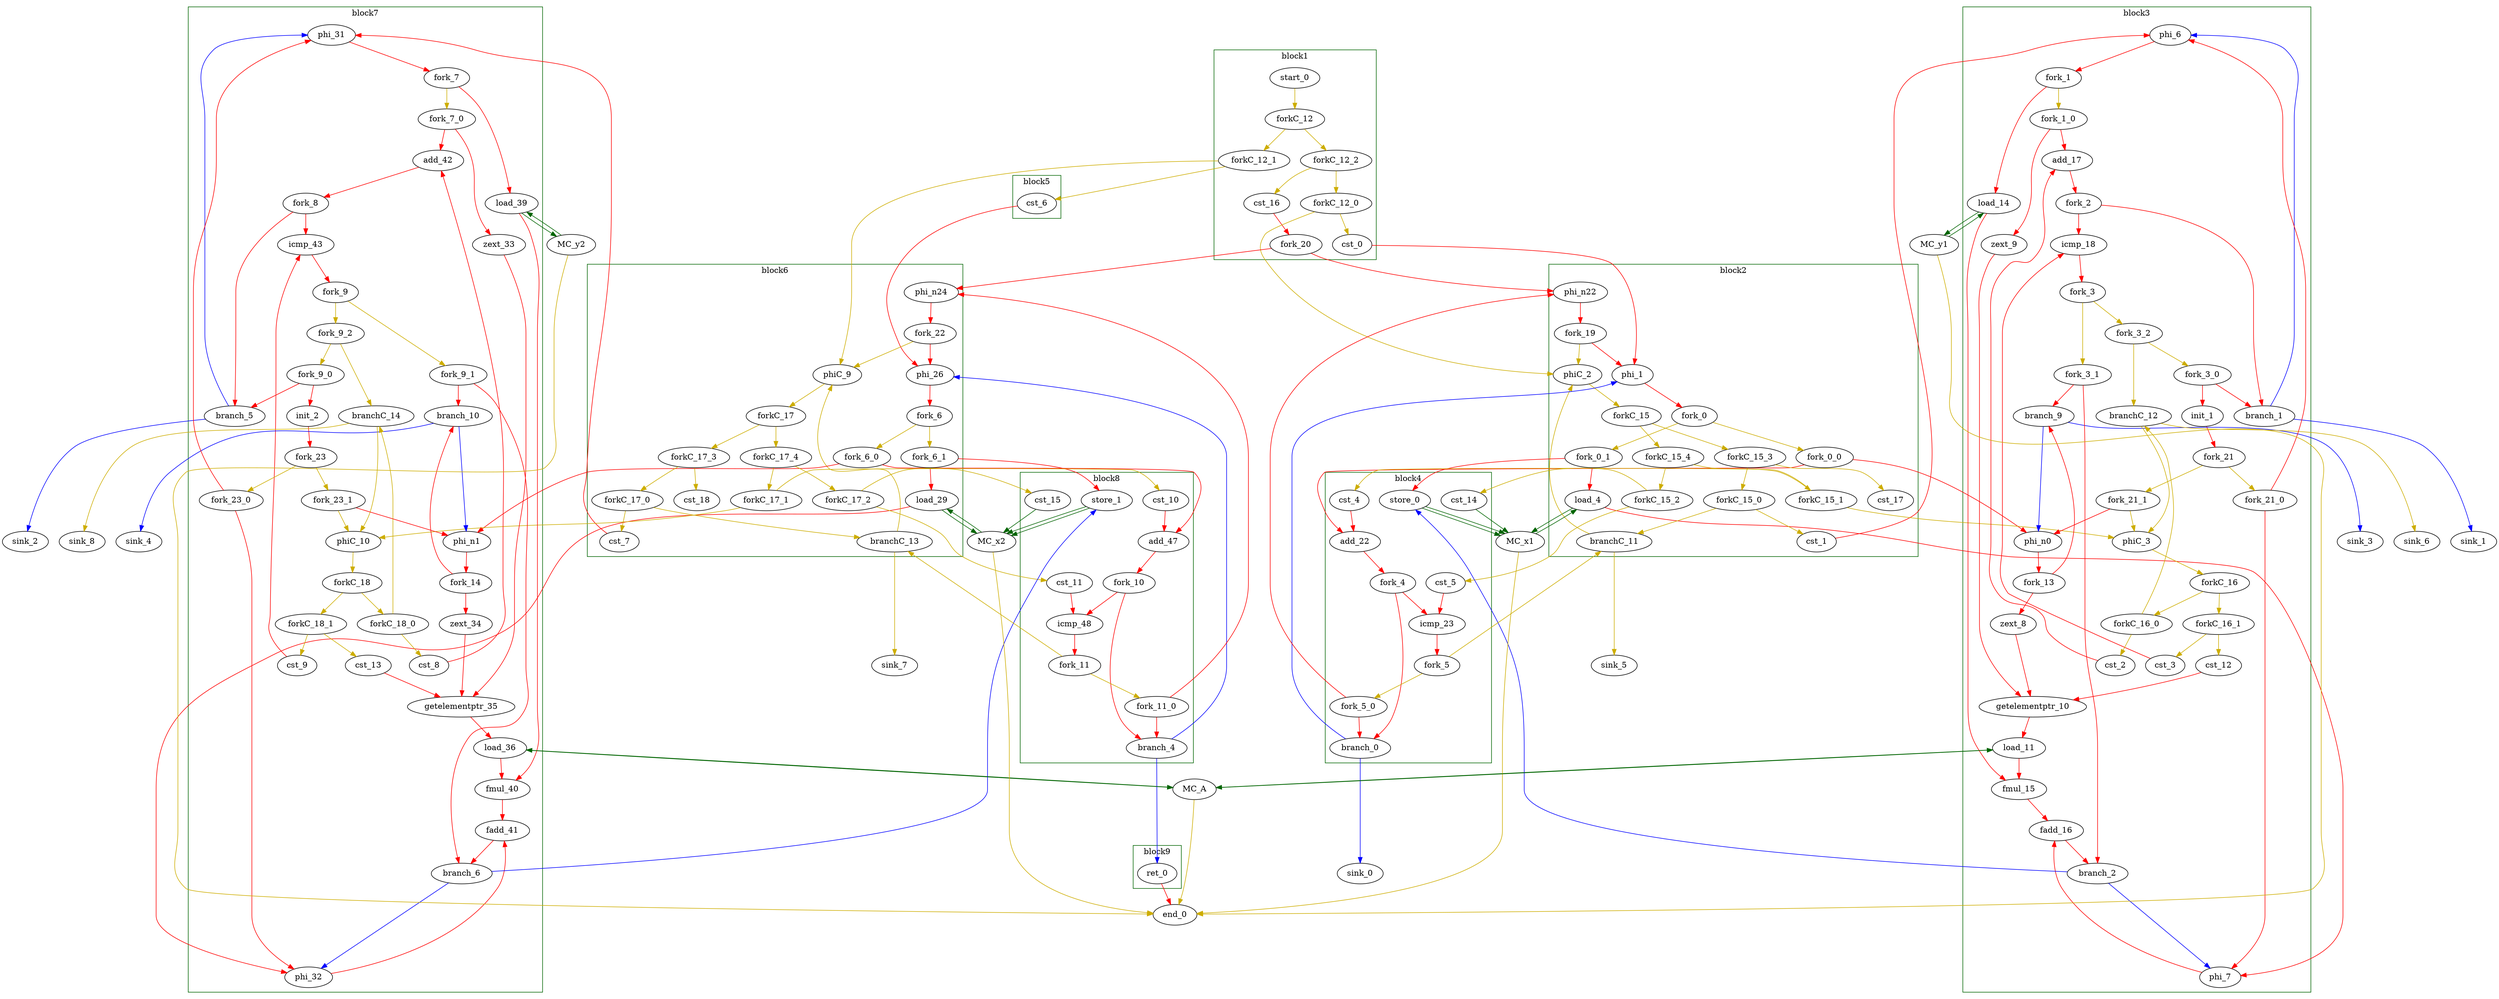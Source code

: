 Digraph G {
	splines=spline;
//DHLS version: 0.1.1" [shape = "none" pos = "20,20!"]

	subgraph cluster_0 {
	color = "darkgreen";
		label = "block1";
		"cst_0" [type = "Constant", bbID= 1, in = "in1:32", out = "out1:32", value = "0x00000000", tagged=false, taggers_num=0, tagger_id=-1];
		"start_0" [type = "Entry", control= "true", bbID= 1, in = "in1:0", out = "out1:0", tagged=false, taggers_num=0, tagger_id=-1];
		"cst_16" [type = "Constant", bbID= 1, in = "in1:32", out = "out1:32", value = "0x00000000", tagged=false, taggers_num=0, tagger_id=-1];
		"forkC_12_0" [type = "fork Bool 2", bbID= 1, in = "in1:0", out = "out1:0 out2:0", tagged = false, taggers_num = 0, tagger_id = -1];
		"forkC_12_1" [type = "fork Bool 2", bbID= 1, in = "in1:0", out = "out1:0 out2:0", tagged = false, taggers_num = 0, tagger_id = -1];
		"forkC_12_2" [type = "fork Bool 2", bbID= 1, in = "in1:0", out = "out1:0 out2:0", tagged = false, taggers_num = 0, tagger_id = -1];
		"forkC_12" [type = "fork Bool 2", bbID= 1, in = "in1:0", out = "out1:0 out2:0", tagged = false, taggers_num = 0, tagger_id = -1];
		"fork_20" [type = "fork Bool 2", bbID= 1, in = "in1:32", out = "out1:32 out2:32 ", tagged=false, taggers_num=0, tagger_id=-1];

	}

	subgraph cluster_1 {
	color = "darkgreen";
		label = "block2";
		"phi_1" [type = "mux T", bbID= 2, in = "in1?:1 in2:32 in3:32 ", out = "out1:32", delay=0.366, tagged=false, taggers_num=0, tagger_id=-1];
		"load_4" [type = "Operator", bbID= 2, op = "mc_load_op",bbID= 2, portId= 0, offset= 0, in = "in1:32 in2:32", out = "out1:32 out2:32 ", delay=0.000, latency=2, II=1, tagged=false, taggers_num=0, tagger_id=-1];
		"cst_1" [type = "Constant", bbID= 2, in = "in1:32", out = "out1:32", value = "0x00000000", tagged=false, taggers_num=0, tagger_id=-1];
		"phiC_2" [type = "mux T", bbID= 2, in = "in1?:1 in2:0 in3:0 ", out = "out1:0", delay=0.166, tagged=false, taggers_num=0, tagger_id=-1];
		"phi_n22" [type = "Merge", bbID= 2, in = "in1:32 in2:32 ", out = "out1:32", delay=0.366, tagged=false, taggers_num=0, tagger_id=-1];
		"branchC_11" [type = "branch T", bbID= 2,  in = "in1:0 in2?:1*i", out = "out1+:0 out2-:0", tagged=false, taggers_num=0, tagger_id=-1];
		"cst_17" [type = "Constant", bbID= 2, in = "in1:32", out = "out1:32", value = "0x00000000", tagged=false, taggers_num=0, tagger_id=-1];
		"fork_0_0" [type = "fork Bool 2", bbID= 2, in = "in1:32", out = "out1:32 out2:32", tagged = false, taggers_num = 0, tagger_id = -1];
		"fork_0_1" [type = "fork Bool 2", bbID= 2, in = "in1:32", out = "out1:32 out2:32", tagged = false, taggers_num = 0, tagger_id = -1];
		"fork_0" [type = "fork Bool 2", bbID= 2, in = "in1:32", out = "out1:32 out2:32", tagged = false, taggers_num = 0, tagger_id = -1];
		"forkC_15_0" [type = "fork Bool 2", bbID= 2, in = "in1:0", out = "out1:0 out2:0", tagged = false, taggers_num = 0, tagger_id = -1];
		"forkC_15_1" [type = "fork Bool 2", bbID= 2, in = "in1:0", out = "out1:0 out2:0", tagged = false, taggers_num = 0, tagger_id = -1];
		"forkC_15_2" [type = "fork Bool 2", bbID= 2, in = "in1:0", out = "out1:0 out2:0", tagged = false, taggers_num = 0, tagger_id = -1];
		"forkC_15_3" [type = "fork Bool 2", bbID= 2, in = "in1:0", out = "out1:0 out2:0", tagged = false, taggers_num = 0, tagger_id = -1];
		"forkC_15_4" [type = "fork Bool 2", bbID= 2, in = "in1:0", out = "out1:0 out2:0", tagged = false, taggers_num = 0, tagger_id = -1];
		"forkC_15" [type = "fork Bool 2", bbID= 2, in = "in1:0", out = "out1:0 out2:0", tagged = false, taggers_num = 0, tagger_id = -1];
		"fork_19" [type = "fork Bool 2", bbID= 2, in = "in1:32", out = "out1:32 out2:32 ", tagged=false, taggers_num=0, tagger_id=-1];

	}

	subgraph cluster_2 {
	color = "darkgreen";
		label = "block3";
		"phi_6" [type = "mux T", bbID= 3, in = "in1?:1 in2:32 in3:32 ", out = "out1:32", delay=0.366, tagged=false, taggers_num=0, tagger_id=-1];
		"phi_7" [type = "mux T", bbID= 3, in = "in1?:1 in2:32 in3:32 ", out = "out1:32", delay=0.366, tagged=false, taggers_num=0, tagger_id=-1];
		"zext_8" [type = "Operator", bbID= 3, op = "zext_op", in = "in1:32 ", out = "out1:32 ", delay=0.000, latency=0, II=1, tagged=false, taggers_num=0, tagger_id=-1];
		"zext_9" [type = "Operator", bbID= 3, op = "zext_op", in = "in1:32 ", out = "out1:32 ", delay=0.000, latency=0, II=1, tagged=false, taggers_num=0, tagger_id=-1];
		"getelementptr_10" [type = "Operator", bbID= 3, op = "getelementptr_op", in = "in1:32 in2:32 in3:32 ", out = "out1:32 ", constants=1, delay=2.966, latency=0, II=1, tagged=false, taggers_num=0, tagger_id=-1];
		"load_11" [type = "Operator", bbID= 3, op = "mc_load_op",bbID= 3, portId= 0, offset= 0, in = "in1:32 in2:32", out = "out1:32 out2:32 ", delay=0.000, latency=2, II=1, tagged=false, taggers_num=0, tagger_id=-1];
		"load_14" [type = "Operator", bbID= 3, op = "mc_load_op",bbID= 3, portId= 0, offset= 0, in = "in1:32 in2:32", out = "out1:32 out2:32 ", delay=0.000, latency=2, II=1, tagged=false, taggers_num=0, tagger_id=-1];
		"fmul_15" [type = "Operator", bbID= 3, op = "fmul_op", in = "in1:32 in2:32 ", out = "out1:32 ", delay=0.966, latency=6, II=1, tagged=false, taggers_num=0, tagger_id=-1];
		"fadd_16" [type = "Operator", bbID= 3, op = "fadd_op", in = "in1:32 in2:32 ", out = "out1:32 ", delay=0.966, latency=10, II=1, tagged=false, taggers_num=0, tagger_id=-1];
		"cst_2" [type = "Constant", bbID= 3, in = "in1:32", out = "out1:32", value = "0x00000001", tagged=false, taggers_num=0, tagger_id=-1];
		"add_17" [type = "Operator", bbID= 3, op = "add_op", in = "in1:32 in2:32 ", out = "out1:32 ", delay=1.693, latency=0, II=1, tagged=false, taggers_num=0, tagger_id=-1];
		"cst_3" [type = "Constant", bbID= 3, in = "in1:32", out = "out1:32", value = "0x0000001E", tagged=false, taggers_num=0, tagger_id=-1];
		"icmp_18" [type = "Operator", bbID= 3, op = "icmp_ult_op", in = "in1:32 in2:32 ", out = "out1:1 ", delay=1.530, latency=0, II=1, tagged=false, taggers_num=0, tagger_id=-1];
		"cst_12" [type = "Constant", bbID= 3, in = "in1:32", out = "out1:32", value = "0x0000001E", tagged=false, taggers_num=0, tagger_id=-1];
		"phi_n0" [type = "mux T", bbID= 3, in = "in1?:1 in2:32 in3:32 ", out = "out1:32", delay=0.366, tagged=false, taggers_num=0, tagger_id=-1];
		"phiC_3" [type = "mux T", bbID= 3, in = "in1?:1 in2:0 in3:0 ", out = "out1:0", delay=0.166, tagged=false, taggers_num=0, tagger_id=-1];
		"branch_1" [type = "branch T", bbID= 3,  in = "in1:32 in2?:1*i", out = "out1+:32 out2-:32", tagged=false, taggers_num=0, tagger_id=-1];
		"init_1" [type = "init Bool false", bbID= 3, in = "in1:32 ", out = "out1:32", delay=0.366, tagged=false, taggers_num=0, tagger_id=-1];
		"branch_2" [type = "branch T", bbID= 3,  in = "in1:32 in2?:1*i", out = "out1+:32 out2-:32", tagged=false, taggers_num=0, tagger_id=-1];
		"branch_9" [type = "branch T", bbID= 3,  in = "in1:32 in2?:1*i", out = "out1+:32 out2-:32", tagged=false, taggers_num=0, tagger_id=-1];
		"branchC_12" [type = "branch T", bbID= 3,  in = "in1:0 in2?:1*i", out = "out1+:0 out2-:0", tagged=false, taggers_num=0, tagger_id=-1];
		"fork_1_0" [type = "fork Bool 2", bbID= 3, in = "in1:32", out = "out1:32 out2:32", tagged = false, taggers_num = 0, tagger_id = -1];
		"fork_1" [type = "fork Bool 2", bbID= 3, in = "in1:32", out = "out1:32 out2:32", tagged = false, taggers_num = 0, tagger_id = -1];
		"fork_2" [type = "fork Bool 2", bbID= 3, in = "in1:32", out = "out1:32 out2:32 ", tagged=false, taggers_num=0, tagger_id=-1];
		"fork_3_0" [type = "fork Bool 2", bbID= 3, in = "in1:32", out = "out1:32 out2:32", tagged = false, taggers_num = 0, tagger_id = -1];
		"fork_3_1" [type = "fork Bool 2", bbID= 3, in = "in1:32", out = "out1:32 out2:32", tagged = false, taggers_num = 0, tagger_id = -1];
		"fork_3_2" [type = "fork Bool 2", bbID= 3, in = "in1:32", out = "out1:32 out2:32", tagged = false, taggers_num = 0, tagger_id = -1];
		"fork_3" [type = "fork Bool 2", bbID= 3, in = "in1:32", out = "out1:32 out2:32", tagged = false, taggers_num = 0, tagger_id = -1];
		"fork_13" [type = "fork Bool 2", bbID= 3, in = "in1:32", out = "out1:32 out2:32 ", tagged=false, taggers_num=0, tagger_id=-1];
		"forkC_16_0" [type = "fork Bool 2", bbID= 3, in = "in1:0", out = "out1:0 out2:0", tagged = false, taggers_num = 0, tagger_id = -1];
		"forkC_16_1" [type = "fork Bool 2", bbID= 3, in = "in1:0", out = "out1:0 out2:0", tagged = false, taggers_num = 0, tagger_id = -1];
		"forkC_16" [type = "fork Bool 2", bbID= 3, in = "in1:0", out = "out1:0 out2:0", tagged = false, taggers_num = 0, tagger_id = -1];
		"fork_21_0" [type = "fork Bool 2", bbID= 3, in = "in1:32", out = "out1:32 out2:32", tagged = false, taggers_num = 0, tagger_id = -1];
		"fork_21_1" [type = "fork Bool 2", bbID= 3, in = "in1:32", out = "out1:32 out2:32", tagged = false, taggers_num = 0, tagger_id = -1];
		"fork_21" [type = "fork Bool 2", bbID= 3, in = "in1:32", out = "out1:32 out2:32", tagged = false, taggers_num = 0, tagger_id = -1];

	}

	subgraph cluster_3 {
	color = "darkgreen";
		label = "block4";
		"store_0" [type = "Operator", bbID= 4, op = "mc_store_op",bbID= 4, portId= 0, offset= 0, in = "in1:32 in2:32 ", out = "out1:32 out2:32 ", delay=0.000, latency=0, II=1, tagged=false, taggers_num=0, tagger_id=-1];
		"cst_4" [type = "Constant", bbID= 4, in = "in1:32", out = "out1:32", value = "0x00000001", tagged=false, taggers_num=0, tagger_id=-1];
		"add_22" [type = "Operator", bbID= 4, op = "add_op", in = "in1:32 in2:32 ", out = "out1:32 ", delay=1.693, latency=0, II=1, tagged=false, taggers_num=0, tagger_id=-1];
		"cst_5" [type = "Constant", bbID= 4, in = "in1:32", out = "out1:32", value = "0x0000001E", tagged=false, taggers_num=0, tagger_id=-1];
		"icmp_23" [type = "Operator", bbID= 4, op = "icmp_ult_op", in = "in1:32 in2:32 ", out = "out1:1 ", delay=1.530, latency=0, II=1, tagged=false, taggers_num=0, tagger_id=-1];
		"cst_14" [type = "Constant", bbID= 4, in = "in1:32", out = "out1:32", value = "0x00000001", tagged=false, taggers_num=0, tagger_id=-1];
		"branch_0" [type = "branch T", bbID= 4,  in = "in1:32 in2?:1*i", out = "out1+:32 out2-:32", tagged=false, taggers_num=0, tagger_id=-1];
		"fork_4" [type = "fork Bool 2", bbID= 4, in = "in1:32", out = "out1:32 out2:32 ", tagged=false, taggers_num=0, tagger_id=-1];
		"fork_5_0" [type = "fork Bool 2", bbID= 4, in = "in1:32", out = "out1:32 out2:32", tagged = false, taggers_num = 0, tagger_id = -1];
		"fork_5" [type = "fork Bool 2", bbID= 4, in = "in1:32", out = "out1:32 out2:32", tagged = false, taggers_num = 0, tagger_id = -1];

	}

	subgraph cluster_4 {
	color = "darkgreen";
		label = "block5";
		"cst_6" [type = "Constant", bbID= 5, in = "in1:32", out = "out1:32", value = "0x00000000", tagged=false, taggers_num=0, tagger_id=-1];

	}

	subgraph cluster_5 {
	color = "darkgreen";
		label = "block6";
		"phi_26" [type = "mux T", bbID= 6, in = "in1?:1 in2:32 in3:32 ", out = "out1:32", delay=0.366, tagged=false, taggers_num=0, tagger_id=-1];
		"load_29" [type = "Operator", bbID= 6, op = "mc_load_op",bbID= 6, portId= 0, offset= 0, in = "in1:32 in2:32", out = "out1:32 out2:32 ", delay=0.000, latency=2, II=1, tagged=false, taggers_num=0, tagger_id=-1];
		"cst_7" [type = "Constant", bbID= 6, in = "in1:32", out = "out1:32", value = "0x00000000", tagged=false, taggers_num=0, tagger_id=-1];
		"phiC_9" [type = "mux T", bbID= 6, in = "in1?:1 in2:0 in3:0 ", out = "out1:0", delay=0.166, tagged=false, taggers_num=0, tagger_id=-1];
		"phi_n24" [type = "Merge", bbID= 6, in = "in1:32 in2:32 ", out = "out1:32", delay=0.366, tagged=false, taggers_num=0, tagger_id=-1];
		"branchC_13" [type = "branch T", bbID= 6,  in = "in1:0 in2?:1*i", out = "out1+:0 out2-:0", tagged=false, taggers_num=0, tagger_id=-1];
		"cst_18" [type = "Constant", bbID= 6, in = "in1:32", out = "out1:32", value = "0x00000000", tagged=false, taggers_num=0, tagger_id=-1];
		"fork_6_0" [type = "fork Bool 2", bbID= 6, in = "in1:32", out = "out1:32 out2:32", tagged = false, taggers_num = 0, tagger_id = -1];
		"fork_6_1" [type = "fork Bool 2", bbID= 6, in = "in1:32", out = "out1:32 out2:32", tagged = false, taggers_num = 0, tagger_id = -1];
		"fork_6" [type = "fork Bool 2", bbID= 6, in = "in1:32", out = "out1:32 out2:32", tagged = false, taggers_num = 0, tagger_id = -1];
		"forkC_17_0" [type = "fork Bool 2", bbID= 6, in = "in1:0", out = "out1:0 out2:0", tagged = false, taggers_num = 0, tagger_id = -1];
		"forkC_17_1" [type = "fork Bool 2", bbID= 6, in = "in1:0", out = "out1:0 out2:0", tagged = false, taggers_num = 0, tagger_id = -1];
		"forkC_17_2" [type = "fork Bool 2", bbID= 6, in = "in1:0", out = "out1:0 out2:0", tagged = false, taggers_num = 0, tagger_id = -1];
		"forkC_17_3" [type = "fork Bool 2", bbID= 6, in = "in1:0", out = "out1:0 out2:0", tagged = false, taggers_num = 0, tagger_id = -1];
		"forkC_17_4" [type = "fork Bool 2", bbID= 6, in = "in1:0", out = "out1:0 out2:0", tagged = false, taggers_num = 0, tagger_id = -1];
		"forkC_17" [type = "fork Bool 2", bbID= 6, in = "in1:0", out = "out1:0 out2:0", tagged = false, taggers_num = 0, tagger_id = -1];
		"fork_22" [type = "fork Bool 2", bbID= 6, in = "in1:32", out = "out1:32 out2:32 ", tagged=false, taggers_num=0, tagger_id=-1];

	}

	subgraph cluster_6 {
	color = "darkgreen";
		label = "block7";
		"phi_31" [type = "mux T", bbID= 7, in = "in1?:1 in2:32 in3:32 ", out = "out1:32", delay=0.366, tagged=false, taggers_num=0, tagger_id=-1];
		"phi_32" [type = "mux T", bbID= 7, in = "in1?:1 in2:32 in3:32 ", out = "out1:32", delay=0.366, tagged=false, taggers_num=0, tagger_id=-1];
		"zext_33" [type = "Operator", bbID= 7, op = "zext_op", in = "in1:32 ", out = "out1:32 ", delay=0.000, latency=0, II=1, tagged=false, taggers_num=0, tagger_id=-1];
		"zext_34" [type = "Operator", bbID= 7, op = "zext_op", in = "in1:32 ", out = "out1:32 ", delay=0.000, latency=0, II=1, tagged=false, taggers_num=0, tagger_id=-1];
		"getelementptr_35" [type = "Operator", bbID= 7, op = "getelementptr_op", in = "in1:32 in2:32 in3:32 ", out = "out1:32 ", constants=1, delay=2.966, latency=0, II=1, tagged=false, taggers_num=0, tagger_id=-1];
		"load_36" [type = "Operator", bbID= 7, op = "mc_load_op",bbID= 7, portId= 1, offset= 0, in = "in1:32 in2:32", out = "out1:32 out2:32 ", delay=0.000, latency=2, II=1, tagged=false, taggers_num=0, tagger_id=-1];
		"load_39" [type = "Operator", bbID= 7, op = "mc_load_op",bbID= 7, portId= 0, offset= 0, in = "in1:32 in2:32", out = "out1:32 out2:32 ", delay=0.000, latency=2, II=1, tagged=false, taggers_num=0, tagger_id=-1];
		"fmul_40" [type = "Operator", bbID= 7, op = "fmul_op", in = "in1:32 in2:32 ", out = "out1:32 ", delay=0.966, latency=6, II=1, tagged=false, taggers_num=0, tagger_id=-1];
		"fadd_41" [type = "Operator", bbID= 7, op = "fadd_op", in = "in1:32 in2:32 ", out = "out1:32 ", delay=0.966, latency=10, II=1, tagged=false, taggers_num=0, tagger_id=-1];
		"cst_8" [type = "Constant", bbID= 7, in = "in1:32", out = "out1:32", value = "0x00000001", tagged=false, taggers_num=0, tagger_id=-1];
		"add_42" [type = "Operator", bbID= 7, op = "add_op", in = "in1:32 in2:32 ", out = "out1:32 ", delay=1.693, latency=0, II=1, tagged=false, taggers_num=0, tagger_id=-1];
		"cst_9" [type = "Constant", bbID= 7, in = "in1:32", out = "out1:32", value = "0x0000001E", tagged=false, taggers_num=0, tagger_id=-1];
		"icmp_43" [type = "Operator", bbID= 7, op = "icmp_ult_op", in = "in1:32 in2:32 ", out = "out1:1 ", delay=1.530, latency=0, II=1, tagged=false, taggers_num=0, tagger_id=-1];
		"cst_13" [type = "Constant", bbID= 7, in = "in1:32", out = "out1:32", value = "0x0000001E", tagged=false, taggers_num=0, tagger_id=-1];
		"phi_n1" [type = "mux T", bbID= 7, in = "in1?:1 in2:32 in3:32 ", out = "out1:32", delay=0.366, tagged=false, taggers_num=0, tagger_id=-1];
		"phiC_10" [type = "mux T", bbID= 7, in = "in1?:1 in2:0 in3:0 ", out = "out1:0", delay=0.166, tagged=false, taggers_num=0, tagger_id=-1];
		"branch_5" [type = "branch T", bbID= 7,  in = "in1:32 in2?:1*i", out = "out1+:32 out2-:32", tagged=false, taggers_num=0, tagger_id=-1];
		"init_2" [type = "init Bool false", bbID= 7, in = "in1:32 ", out = "out1:32", delay=0.366, tagged=false, taggers_num=0, tagger_id=-1];
		"branch_6" [type = "branch T", bbID= 7,  in = "in1:32 in2?:1*i", out = "out1+:32 out2-:32", tagged=false, taggers_num=0, tagger_id=-1];
		"branch_10" [type = "branch T", bbID= 7,  in = "in1:32 in2?:1*i", out = "out1+:32 out2-:32", tagged=false, taggers_num=0, tagger_id=-1];
		"branchC_14" [type = "branch T", bbID= 7,  in = "in1:0 in2?:1*i", out = "out1+:0 out2-:0", tagged=false, taggers_num=0, tagger_id=-1];
		"fork_7_0" [type = "fork Bool 2", bbID= 7, in = "in1:32", out = "out1:32 out2:32", tagged = false, taggers_num = 0, tagger_id = -1];
		"fork_7" [type = "fork Bool 2", bbID= 7, in = "in1:32", out = "out1:32 out2:32", tagged = false, taggers_num = 0, tagger_id = -1];
		"fork_8" [type = "fork Bool 2", bbID= 7, in = "in1:32", out = "out1:32 out2:32 ", tagged=false, taggers_num=0, tagger_id=-1];
		"fork_9_0" [type = "fork Bool 2", bbID= 7, in = "in1:32", out = "out1:32 out2:32", tagged = false, taggers_num = 0, tagger_id = -1];
		"fork_9_1" [type = "fork Bool 2", bbID= 7, in = "in1:32", out = "out1:32 out2:32", tagged = false, taggers_num = 0, tagger_id = -1];
		"fork_9_2" [type = "fork Bool 2", bbID= 7, in = "in1:32", out = "out1:32 out2:32", tagged = false, taggers_num = 0, tagger_id = -1];
		"fork_9" [type = "fork Bool 2", bbID= 7, in = "in1:32", out = "out1:32 out2:32", tagged = false, taggers_num = 0, tagger_id = -1];
		"fork_14" [type = "fork Bool 2", bbID= 7, in = "in1:32", out = "out1:32 out2:32 ", tagged=false, taggers_num=0, tagger_id=-1];
		"forkC_18_0" [type = "fork Bool 2", bbID= 7, in = "in1:0", out = "out1:0 out2:0", tagged = false, taggers_num = 0, tagger_id = -1];
		"forkC_18_1" [type = "fork Bool 2", bbID= 7, in = "in1:0", out = "out1:0 out2:0", tagged = false, taggers_num = 0, tagger_id = -1];
		"forkC_18" [type = "fork Bool 2", bbID= 7, in = "in1:0", out = "out1:0 out2:0", tagged = false, taggers_num = 0, tagger_id = -1];
		"fork_23_0" [type = "fork Bool 2", bbID= 7, in = "in1:32", out = "out1:32 out2:32", tagged = false, taggers_num = 0, tagger_id = -1];
		"fork_23_1" [type = "fork Bool 2", bbID= 7, in = "in1:32", out = "out1:32 out2:32", tagged = false, taggers_num = 0, tagger_id = -1];
		"fork_23" [type = "fork Bool 2", bbID= 7, in = "in1:32", out = "out1:32 out2:32", tagged = false, taggers_num = 0, tagger_id = -1];

	}

	subgraph cluster_7 {
	color = "darkgreen";
		label = "block8";
		"store_1" [type = "Operator", bbID= 8, op = "mc_store_op",bbID= 8, portId= 0, offset= 0, in = "in1:32 in2:32 ", out = "out1:32 out2:32 ", delay=0.000, latency=0, II=1, tagged=false, taggers_num=0, tagger_id=-1];
		"cst_10" [type = "Constant", bbID= 8, in = "in1:32", out = "out1:32", value = "0x00000001", tagged=false, taggers_num=0, tagger_id=-1];
		"add_47" [type = "Operator", bbID= 8, op = "add_op", in = "in1:32 in2:32 ", out = "out1:32 ", delay=1.693, latency=0, II=1, tagged=false, taggers_num=0, tagger_id=-1];
		"cst_11" [type = "Constant", bbID= 8, in = "in1:32", out = "out1:32", value = "0x0000001E", tagged=false, taggers_num=0, tagger_id=-1];
		"icmp_48" [type = "Operator", bbID= 8, op = "icmp_ult_op", in = "in1:32 in2:32 ", out = "out1:1 ", delay=1.530, latency=0, II=1, tagged=false, taggers_num=0, tagger_id=-1];
		"cst_15" [type = "Constant", bbID= 8, in = "in1:32", out = "out1:32", value = "0x00000001", tagged=false, taggers_num=0, tagger_id=-1];
		"branch_4" [type = "branch T", bbID= 8,  in = "in1:32 in2?:1*i", out = "out1+:32 out2-:32", tagged=false, taggers_num=0, tagger_id=-1];
		"fork_10" [type = "fork Bool 2", bbID= 8, in = "in1:32", out = "out1:32 out2:32 ", tagged=false, taggers_num=0, tagger_id=-1];
		"fork_11_0" [type = "fork Bool 2", bbID= 8, in = "in1:32", out = "out1:32 out2:32", tagged = false, taggers_num = 0, tagger_id = -1];
		"fork_11" [type = "fork Bool 2", bbID= 8, in = "in1:32", out = "out1:32 out2:32", tagged = false, taggers_num = 0, tagger_id = -1];

	}

	subgraph cluster_8 {
	color = "darkgreen";
		label = "block9";
		"ret_0" [type = "Operator", bbID= 9, op = "ret_op", in = "in1:32 ", out = "out1:32 ", delay=0.000, latency=0, II=1, tagged=false, taggers_num=0, tagger_id=-1];

	}
	"MC_x1" [type = "MC", bbID= 0, in = "in1:32*c0 in2:32*l0a in3:32*s0a in4:32*s0d ", out = "out1:32*l0d out2:0*e ", memory = "x1", bbcount = 1, ldcount = 1, stcount = 1];
	"MC_A" [type = "MC", bbID= 0, in = "in1:32*l0a in2:32*l1a ", out = "out1:32*l0d out2:32*l1d out3:0*e ", memory = "A", bbcount = 0, ldcount = 2, stcount = 0];
	"MC_y1" [type = "MC", bbID= 0, in = "in1:32*l0a ", out = "out1:32*l0d out2:0*e ", memory = "y1", bbcount = 0, ldcount = 1, stcount = 0];
	"MC_x2" [type = "MC", bbID= 0, in = "in1:32*c0 in2:32*l0a in3:32*s0a in4:32*s0d ", out = "out1:32*l0d out2:0*e ", memory = "x2", bbcount = 1, ldcount = 1, stcount = 1];
	"MC_y2" [type = "MC", bbID= 0, in = "in1:32*l0a ", out = "out1:32*l0d out2:0*e ", memory = "y2", bbcount = 0, ldcount = 1, stcount = 0];
	"sink_0" [type = "Sink", bbID= 0, in = "in1:32"];
	"sink_1" [type = "Sink", bbID= 0, in = "in1:32"];
	"sink_2" [type = "Sink", bbID= 0, in = "in1:32"];
	"sink_3" [type = "Sink", bbID= 0, in = "in1:32"];
	"sink_4" [type = "Sink", bbID= 0, in = "in1:32"];
	"sink_5" [type = "Sink", bbID= 0, in = "in1:0"];
	"sink_6" [type = "Sink", bbID= 0, in = "in1:0"];
	"sink_7" [type = "Sink", bbID= 0, in = "in1:0"];
	"sink_8" [type = "Sink", bbID= 0, in = "in1:0"];
	"end_0" [type = "Exit", bbID= 0, in = "in1:0*e in2:0*e in3:0*e in4:0*e in5:0*e  in6:32 ", out = "out1:32" ];

	"load_4" -> "MC_x1" [color = "darkgreen", mem_address = "true", from = "out2", to = "in2"];
	"MC_x1" -> "load_4" [color = "darkgreen", mem_address = "false", from = "out1", to = "in1"];
	"load_11" -> "MC_A" [color = "darkgreen", mem_address = "true", from = "out2", to = "in1"];
	"MC_A" -> "load_11" [color = "darkgreen", mem_address = "false", from = "out1", to = "in1"];
	"load_14" -> "MC_y1" [color = "darkgreen", mem_address = "true", from = "out2", to = "in1"];
	"MC_y1" -> "load_14" [color = "darkgreen", mem_address = "false", from = "out1", to = "in1"];
	"store_0" -> "MC_x1" [color = "darkgreen", mem_address = "true", from = "out2", to = "in3"];
	"store_0" -> "MC_x1" [color = "darkgreen", mem_address = "false", from = "out1", to = "in4"];
	"load_29" -> "MC_x2" [color = "darkgreen", mem_address = "true", from = "out2", to = "in2"];
	"MC_x2" -> "load_29" [color = "darkgreen", mem_address = "false", from = "out1", to = "in1"];
	"load_36" -> "MC_A" [color = "darkgreen", mem_address = "true", from = "out2", to = "in2"];
	"MC_A" -> "load_36" [color = "darkgreen", mem_address = "false", from = "out2", to = "in1"];
	"load_39" -> "MC_y2" [color = "darkgreen", mem_address = "true", from = "out2", to = "in1"];
	"MC_y2" -> "load_39" [color = "darkgreen", mem_address = "false", from = "out1", to = "in1"];
	"store_1" -> "MC_x2" [color = "darkgreen", mem_address = "true", from = "out2", to = "in3"];
	"store_1" -> "MC_x2" [color = "darkgreen", mem_address = "false", from = "out1", to = "in4"];
	"cst_14" -> "MC_x1" [color = "darkgreen", from = "out1", to = "in1"];
	"MC_x1" -> "end_0" [color = "gold3", from = "out2", to = "in1"];
	"MC_A" -> "end_0" [color = "gold3", from = "out3", to = "in2"];
	"MC_y1" -> "end_0" [color = "gold3", from = "out2", to = "in3"];
	"cst_15" -> "MC_x2" [color = "darkgreen", from = "out1", to = "in1"];
	"MC_x2" -> "end_0" [color = "gold3", from = "out2", to = "in4"];
	"MC_y2" -> "end_0" [color = "gold3", from = "out2", to = "in5"];
	"cst_0" -> "phi_1" [color = "red", from = "out1", to = "in2"];
	"phi_1" -> "fork_0" [color = "red", from = "out1", to = "in1"];
	"load_4" -> "phi_7" [color = "red", from = "out1", to = "in2"];
	"cst_1" -> "phi_6" [color = "red", from = "out1", to = "in2"];
	"phi_6" -> "fork_1" [color = "red", from = "out1", to = "in1"];
	"phi_7" -> "fadd_16" [color = "red", from = "out1", to = "in1"];
	"zext_8" -> "getelementptr_10" [color = "red", from = "out1", to = "in1"];
	"zext_9" -> "getelementptr_10" [color = "red", from = "out1", to = "in2"];
	"getelementptr_10" -> "load_11" [color = "red", from = "out1", to = "in2"];
	"load_11" -> "fmul_15" [color = "red", from = "out1", to = "in1"];
	"load_14" -> "fmul_15" [color = "red", from = "out1", to = "in2"];
	"fmul_15" -> "fadd_16" [color = "red", from = "out1", to = "in2"];
	"fadd_16" -> "branch_2" [color = "red", from = "out1", to = "in1"];
	"cst_2" -> "add_17" [color = "red", from = "out1", to = "in2"];
	"add_17" -> "fork_2" [color = "red", from = "out1", to = "in1"];
	"cst_3" -> "icmp_18" [color = "red", from = "out1", to = "in2"];
	"icmp_18" -> "fork_3" [color = "red", from = "out1", to = "in1"];
	"cst_4" -> "add_22" [color = "red", from = "out1", to = "in2"];
	"add_22" -> "fork_4" [color = "red", from = "out1", to = "in1"];
	"cst_5" -> "icmp_23" [color = "red", from = "out1", to = "in2"];
	"icmp_23" -> "fork_5" [color = "red", from = "out1", to = "in1"];
	"cst_6" -> "phi_26" [color = "red", from = "out1", to = "in2"];
	"phi_26" -> "fork_6" [color = "red", from = "out1", to = "in1"];
	"load_29" -> "phi_32" [color = "red", from = "out1", to = "in2"];
	"cst_7" -> "phi_31" [color = "red", from = "out1", to = "in2"];
	"phi_31" -> "fork_7" [color = "red", from = "out1", to = "in1"];
	"phi_32" -> "fadd_41" [color = "red", from = "out1", to = "in1"];
	"zext_33" -> "getelementptr_35" [color = "red", from = "out1", to = "in1"];
	"zext_34" -> "getelementptr_35" [color = "red", from = "out1", to = "in2"];
	"getelementptr_35" -> "load_36" [color = "red", from = "out1", to = "in2"];
	"load_36" -> "fmul_40" [color = "red", from = "out1", to = "in1"];
	"load_39" -> "fmul_40" [color = "red", from = "out1", to = "in2"];
	"fmul_40" -> "fadd_41" [color = "red", from = "out1", to = "in2"];
	"fadd_41" -> "branch_6" [color = "red", from = "out1", to = "in1"];
	"cst_8" -> "add_42" [color = "red", from = "out1", to = "in2"];
	"add_42" -> "fork_8" [color = "red", from = "out1", to = "in1"];
	"cst_9" -> "icmp_43" [color = "red", from = "out1", to = "in2"];
	"icmp_43" -> "fork_9" [color = "red", from = "out1", to = "in1"];
	"cst_10" -> "add_47" [color = "red", from = "out1", to = "in2"];
	"add_47" -> "fork_10" [color = "red", from = "out1", to = "in1"];
	"cst_11" -> "icmp_48" [color = "red", from = "out1", to = "in2"];
	"icmp_48" -> "fork_11" [color = "red", from = "out1", to = "in1"];
	"ret_0" -> "end_0" [color = "red", from = "out1", to = "in6"];
	"cst_12" -> "getelementptr_10" [color = "red", from = "out1", to = "in3"];
	"cst_13" -> "getelementptr_35" [color = "red", from = "out1", to = "in3"];
	"start_0" -> "forkC_12" [color = "gold3", from = "out1", to = "in1"];
	"phi_n0" -> "fork_13" [color = "red", from = "out1", to = "in1"];
	"phi_n1" -> "fork_14" [color = "red", from = "out1", to = "in1"];
	"phiC_2" -> "forkC_15" [color = "gold3", from = "out1", to = "in1"];
	"phiC_3" -> "forkC_16" [color = "gold3", from = "out1", to = "in1"];
	"phiC_9" -> "forkC_17" [color = "gold3", from = "out1", to = "in1"];
	"phiC_10" -> "forkC_18" [color = "gold3", from = "out1", to = "in1"];
	"branch_0" -> "sink_0" [color = "blue", minlen = 3, from = "out1", to = "in1"];
	"branch_0" -> "phi_1" [color = "blue", minlen = 3, from = "out2", to = "in3"];
	"phi_n22" -> "fork_19" [color = "red", from = "out1", to = "in1"];
	"cst_16" -> "fork_20" [color = "red", from = "out1", to = "in1"];
	"branch_1" -> "sink_1" [color = "blue", minlen = 3, from = "out1", to = "in1"];
	"branch_1" -> "phi_6" [color = "blue", minlen = 3, from = "out2", to = "in3"];
	"init_1" -> "fork_21" [color = "red", from = "out1", to = "in1"];
	"branch_2" -> "store_0" [color = "blue", minlen = 3, from = "out1", to = "in1"];
	"branch_2" -> "phi_7" [color = "blue", minlen = 3, from = "out2", to = "in3"];
	"branch_4" -> "ret_0" [color = "blue", minlen = 3, from = "out1", to = "in1"];
	"branch_4" -> "phi_26" [color = "blue", minlen = 3, from = "out2", to = "in3"];
	"phi_n24" -> "fork_22" [color = "red", from = "out1", to = "in1"];
	"branch_5" -> "sink_2" [color = "blue", minlen = 3, from = "out1", to = "in1"];
	"branch_5" -> "phi_31" [color = "blue", minlen = 3, from = "out2", to = "in3"];
	"init_2" -> "fork_23" [color = "red", from = "out1", to = "in1"];
	"branch_6" -> "store_1" [color = "blue", minlen = 3, from = "out1", to = "in1"];
	"branch_6" -> "phi_32" [color = "blue", minlen = 3, from = "out2", to = "in3"];
	"branch_9" -> "sink_3" [color = "blue", minlen = 3, from = "out1", to = "in1"];
	"branch_9" -> "phi_n0" [color = "blue", minlen = 3, from = "out2", to = "in3"];
	"branch_10" -> "sink_4" [color = "blue", minlen = 3, from = "out1", to = "in1"];
	"branch_10" -> "phi_n1" [color = "blue", minlen = 3, from = "out2", to = "in3"];
	"branchC_11" -> "sink_5" [color = "gold3", minlen = 3, from = "out1", to = "in1"];
	"branchC_11" -> "phiC_2" [color = "gold3", minlen = 3, from = "out2", to = "in3"];
	"branchC_12" -> "sink_6" [color = "gold3", minlen = 3, from = "out1", to = "in1"];
	"branchC_12" -> "phiC_3" [color = "gold3", minlen = 3, from = "out2", to = "in3"];
	"branchC_13" -> "sink_7" [color = "gold3", minlen = 3, from = "out1", to = "in1"];
	"branchC_13" -> "phiC_9" [color = "gold3", minlen = 3, from = "out2", to = "in3"];
	"branchC_14" -> "sink_8" [color = "gold3", minlen = 3, from = "out1", to = "in1"];
	"branchC_14" -> "phiC_10" [color = "gold3", minlen = 3, from = "out2", to = "in3"];
    "fork_0_0" -> "phi_n0" [color = "red", from = "out1", to = "in2"];
    "fork_0_0" -> "add_22" [color = "red", from = "out2", to = "in1"];
    "fork_0_1" -> "load_4" [color = "red", from = "out1", to = "in2"];
    "fork_0_1" -> "store_0" [color = "red", from = "out2", to = "in2"];
    "fork_0" -> "fork_0_0" [color = "gold3", from = "out1", to = "in1"];
    "fork_0" -> "fork_0_1" [color = "gold3", from = "out2", to = "in1"];
    "fork_1_0" -> "zext_9" [color = "red", from = "out1", to = "in1"];
    "fork_1_0" -> "add_17" [color = "red", from = "out2", to = "in1"];
    "fork_1" -> load_14 [color = red, from = "out1", to = in2];
    "fork_1" -> "fork_1_0" [color = "gold3", from = "out2", to = "in1"];
	"fork_2" -> "icmp_18" [color = "red", from = "out1", to = "in1"];
	"fork_2" -> "branch_1" [color = "red", from = "out2", to = "in1"];
    "fork_3_0" -> "branch_1" [color = "red", from = "out1", to = "in2"];
    "fork_3_0" -> "init_1" [color = "red", from = "out2", to = "in1"];
    "fork_3_1" -> "branch_2" [color = "red", from = "out1", to = "in2"];
    "fork_3_1" -> "branch_9" [color = "red", from = "out2", to = "in2"];
    "fork_3_2" -> "branchC_12" [color = "gold3", from = "out1", to = "in2"];
    "fork_3_2" -> "fork_3_0" [color = "gold3", from = "out2", to = "in1"];
    "fork_3" -> "fork_3_1" [color = "gold3", from = "out1", to = "in1"];
    "fork_3" -> "fork_3_2" [color = "gold3", from = "out2", to = "in1"];
	"fork_4" -> "icmp_23" [color = "red", from = "out1", to = "in1"];
	"fork_4" -> "branch_0" [color = "red", from = "out2", to = "in1"];
    "fork_5_0" -> "branch_0" [color = "red", from = "out1", to = "in2"];
    "fork_5_0" -> "phi_n22" [color = "red", from = "out2", to = "in2"];
    "fork_5" -> branchC_11 [color = gold3, from = "out1", to = in2];
    "fork_5" -> "fork_5_0" [color = "gold3", from = "out2", to = "in1"];
    "fork_6_0" -> "phi_n1" [color = "red", from = "out1", to = "in2"];
    "fork_6_0" -> "add_47" [color = "red", from = "out2", to = "in1"];
    "fork_6_1" -> "load_29" [color = "red", from = "out1", to = "in2"];
    "fork_6_1" -> "store_1" [color = "red", from = "out2", to = "in2"];
    "fork_6" -> "fork_6_0" [color = "gold3", from = "out1", to = "in1"];
    "fork_6" -> "fork_6_1" [color = "gold3", from = "out2", to = "in1"];
    "fork_7_0" -> "zext_33" [color = "red", from = "out1", to = "in1"];
    "fork_7_0" -> "add_42" [color = "red", from = "out2", to = "in1"];
    "fork_7" -> load_39 [color = red, from = "out1", to = in2];
    "fork_7" -> "fork_7_0" [color = "gold3", from = "out2", to = "in1"];
	"fork_8" -> "icmp_43" [color = "red", from = "out1", to = "in1"];
	"fork_8" -> "branch_5" [color = "red", from = "out2", to = "in1"];
    "fork_9_0" -> "branch_5" [color = "red", from = "out1", to = "in2"];
    "fork_9_0" -> "init_2" [color = "red", from = "out2", to = "in1"];
    "fork_9_1" -> "branch_6" [color = "red", from = "out1", to = "in2"];
    "fork_9_1" -> "branch_10" [color = "red", from = "out2", to = "in2"];
    "fork_9_2" -> "branchC_14" [color = "gold3", from = "out1", to = "in2"];
    "fork_9_2" -> "fork_9_0" [color = "gold3", from = "out2", to = "in1"];
    "fork_9" -> "fork_9_1" [color = "gold3", from = "out1", to = "in1"];
    "fork_9" -> "fork_9_2" [color = "gold3", from = "out2", to = "in1"];
	"fork_10" -> "icmp_48" [color = "red", from = "out1", to = "in1"];
	"fork_10" -> "branch_4" [color = "red", from = "out2", to = "in1"];
    "fork_11_0" -> "branch_4" [color = "red", from = "out1", to = "in2"];
    "fork_11_0" -> "phi_n24" [color = "red", from = "out2", to = "in2"];
    "fork_11" -> branchC_13 [color = gold3, from = "out1", to = in2];
    "fork_11" -> "fork_11_0" [color = "gold3", from = "out2", to = "in1"];
    "forkC_12_0" -> "cst_0" [color = "gold3", from = "out1", to = "in1"];
    "forkC_12_0" -> "phiC_2" [color = "gold3", from = "out2", to = "in2"];
    "forkC_12_1" -> "cst_6" [color = "gold3", from = "out1", to = "in1"];
    "forkC_12_1" -> "phiC_9" [color = "gold3", from = "out2", to = "in2"];
    "forkC_12_2" -> "cst_16" [color = "gold3", from = "out1", to = "in1"];
    "forkC_12_2" -> "forkC_12_0" [color = "gold3", from = "out2", to = "in1"];
    "forkC_12" -> "forkC_12_1" [color = "gold3", from = "out1", to = "in1"];
    "forkC_12" -> "forkC_12_2" [color = "gold3", from = "out2", to = "in1"];
	"fork_13" -> "zext_8" [color = "red", from = "out1", to = "in1"];
	"fork_13" -> "branch_9" [color = "red", from = "out2", to = "in1"];
	"fork_14" -> "zext_34" [color = "red", from = "out1", to = "in1"];
	"fork_14" -> "branch_10" [color = "red", from = "out2", to = "in1"];
    "forkC_15_0" -> "cst_1" [color = "gold3", from = "out1", to = "in1"];
    "forkC_15_0" -> "branchC_11" [color = "gold3", from = "out2", to = "in1"];
    "forkC_15_1" -> "phiC_3" [color = "gold3", from = "out1", to = "in2"];
    "forkC_15_1" -> "cst_4" [color = "gold3", from = "out2", to = "in1"];
    "forkC_15_2" -> "cst_5" [color = "gold3", from = "out1", to = "in1"];
    "forkC_15_2" -> "cst_14" [color = "gold3", from = "out2", to = "in1"];
    "forkC_15_3" -> "cst_17" [color = "gold3", from = "out1", to = "in1"];
    "forkC_15_3" -> "forkC_15_0" [color = "gold3", from = "out2", to = "in1"];
    "forkC_15_4" -> "forkC_15_1" [color = "gold3", from = "out1", to = "in1"];
    "forkC_15_4" -> "forkC_15_2" [color = "gold3", from = "out2", to = "in1"];
    "forkC_15" -> "forkC_15_3" [color = "gold3", from = "out1", to = "in1"];
    "forkC_15" -> "forkC_15_4" [color = "gold3", from = "out2", to = "in1"];
    "forkC_16_0" -> "cst_2" [color = "gold3", from = "out1", to = "in1"];
    "forkC_16_0" -> "branchC_12" [color = "gold3", from = "out2", to = "in1"];
    "forkC_16_1" -> "cst_3" [color = "gold3", from = "out1", to = "in1"];
    "forkC_16_1" -> "cst_12" [color = "gold3", from = "out2", to = "in1"];
    "forkC_16" -> "forkC_16_0" [color = "gold3", from = "out1", to = "in1"];
    "forkC_16" -> "forkC_16_1" [color = "gold3", from = "out2", to = "in1"];
    "forkC_17_0" -> "cst_7" [color = "gold3", from = "out1", to = "in1"];
    "forkC_17_0" -> "branchC_13" [color = "gold3", from = "out2", to = "in1"];
    "forkC_17_1" -> "phiC_10" [color = "gold3", from = "out1", to = "in2"];
    "forkC_17_1" -> "cst_10" [color = "gold3", from = "out2", to = "in1"];
    "forkC_17_2" -> "cst_11" [color = "gold3", from = "out1", to = "in1"];
    "forkC_17_2" -> "cst_15" [color = "gold3", from = "out2", to = "in1"];
    "forkC_17_3" -> "cst_18" [color = "gold3", from = "out1", to = "in1"];
    "forkC_17_3" -> "forkC_17_0" [color = "gold3", from = "out2", to = "in1"];
    "forkC_17_4" -> "forkC_17_1" [color = "gold3", from = "out1", to = "in1"];
    "forkC_17_4" -> "forkC_17_2" [color = "gold3", from = "out2", to = "in1"];
    "forkC_17" -> "forkC_17_3" [color = "gold3", from = "out1", to = "in1"];
    "forkC_17" -> "forkC_17_4" [color = "gold3", from = "out2", to = "in1"];
    "forkC_18_0" -> "cst_8" [color = "gold3", from = "out1", to = "in1"];
    "forkC_18_0" -> "branchC_14" [color = "gold3", from = "out2", to = "in1"];
    "forkC_18_1" -> "cst_9" [color = "gold3", from = "out1", to = "in1"];
    "forkC_18_1" -> "cst_13" [color = "gold3", from = "out2", to = "in1"];
    "forkC_18" -> "forkC_18_0" [color = "gold3", from = "out1", to = "in1"];
    "forkC_18" -> "forkC_18_1" [color = "gold3", from = "out2", to = "in1"];
	"fork_19" -> "phi_1" [color = "red", from = "out1", to = "in1"];
	"fork_19" -> "phiC_2" [color = "gold3", from = "out2", to = "in1"];
	"fork_20" -> "phi_n22" [color = "red", from = "out1", to = "in1"];
	"fork_20" -> "phi_n24" [color = "red", from = "out2", to = "in1"];
    "fork_21_0" -> "phi_6" [color = "red", from = "out1", to = "in1"];
    "fork_21_0" -> "phi_7" [color = "red", from = "out2", to = "in1"];
    "fork_21_1" -> "phi_n0" [color = "red", from = "out1", to = "in1"];
    "fork_21_1" -> "phiC_3" [color = "gold3", from = "out2", to = "in1"];
    "fork_21" -> "fork_21_0" [color = "gold3", from = "out1", to = "in1"];
    "fork_21" -> "fork_21_1" [color = "gold3", from = "out2", to = "in1"];
	"fork_22" -> "phi_26" [color = "red", from = "out1", to = "in1"];
	"fork_22" -> "phiC_9" [color = "gold3", from = "out2", to = "in1"];
    "fork_23_0" -> "phi_31" [color = "red", from = "out1", to = "in1"];
    "fork_23_0" -> "phi_32" [color = "red", from = "out2", to = "in1"];
    "fork_23_1" -> "phi_n1" [color = "red", from = "out1", to = "in1"];
    "fork_23_1" -> "phiC_10" [color = "gold3", from = "out2", to = "in1"];
    "fork_23" -> "fork_23_0" [color = "gold3", from = "out1", to = "in1"];
    "fork_23" -> "fork_23_1" [color = "gold3", from = "out2", to = "in1"];

}
